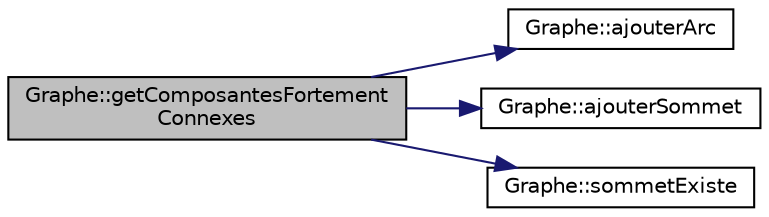digraph "Graphe::getComposantesFortementConnexes"
{
 // LATEX_PDF_SIZE
  edge [fontname="Helvetica",fontsize="10",labelfontname="Helvetica",labelfontsize="10"];
  node [fontname="Helvetica",fontsize="10",shape=record];
  rankdir="LR";
  Node1 [label="Graphe::getComposantesFortement\lConnexes",height=0.2,width=0.4,color="black", fillcolor="grey75", style="filled", fontcolor="black",tooltip="Détermine les composantes fortement connexes et les mémorise dans un conteneur passé en paramètre."];
  Node1 -> Node2 [color="midnightblue",fontsize="10",style="solid",fontname="Helvetica"];
  Node2 [label="Graphe::ajouterArc",height=0.2,width=0.4,color="black", fillcolor="white", style="filled",URL="$class_graphe.html#aef5c6945d436c027dc48ac077748f143",tooltip="Ajout d'un arc au graphe."];
  Node1 -> Node3 [color="midnightblue",fontsize="10",style="solid",fontname="Helvetica"];
  Node3 [label="Graphe::ajouterSommet",height=0.2,width=0.4,color="black", fillcolor="white", style="filled",URL="$class_graphe.html#aac6e695dd5e2c1d304a89d74311268c6",tooltip="Ajout d'un sommet au graphe."];
  Node1 -> Node4 [color="midnightblue",fontsize="10",style="solid",fontname="Helvetica"];
  Node4 [label="Graphe::sommetExiste",height=0.2,width=0.4,color="black", fillcolor="white", style="filled",URL="$class_graphe.html#a58197754a3304560d3389f87bd54a876",tooltip=" "];
}
